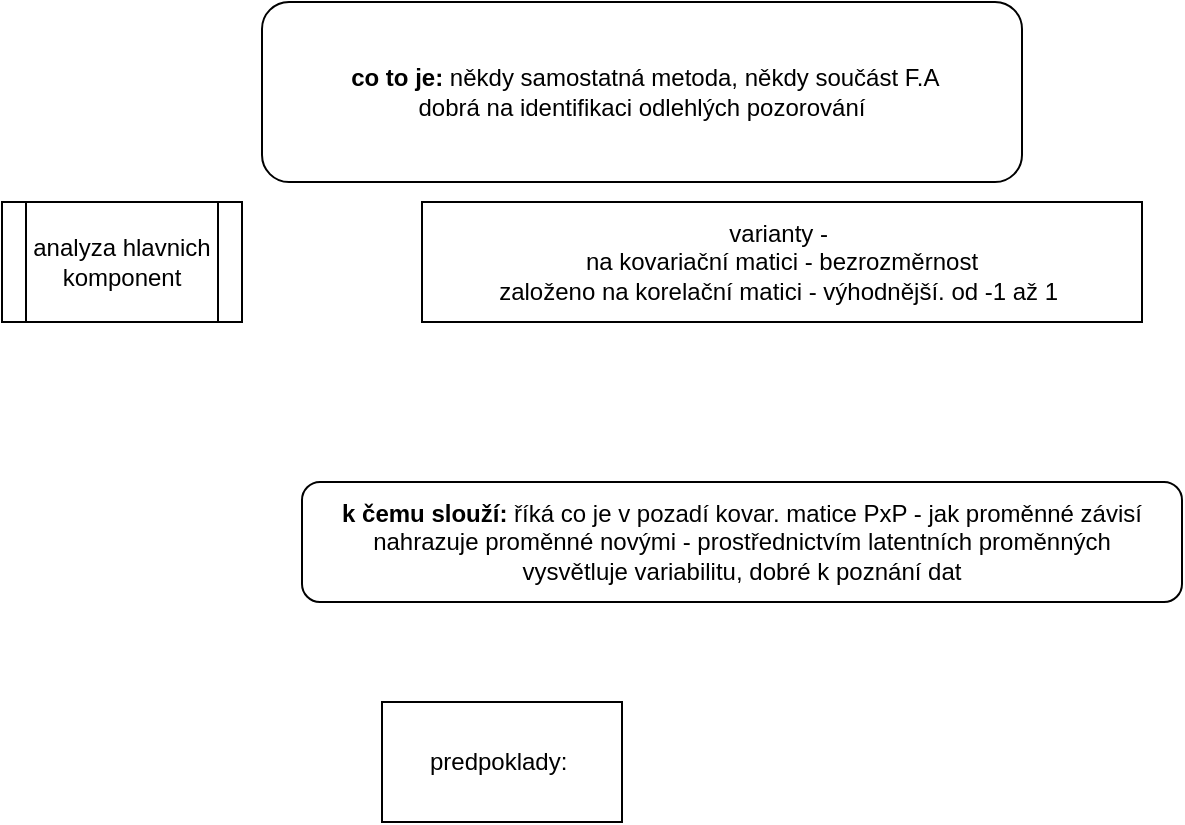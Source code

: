 <mxfile version="12.4.3" type="github" pages="1">
  <diagram id="y8Ra8WDpV--MmbTcDogs" name="Page-1">
    <mxGraphModel dx="1024" dy="566" grid="1" gridSize="10" guides="1" tooltips="1" connect="1" arrows="1" fold="1" page="1" pageScale="1" pageWidth="827" pageHeight="1169" math="0" shadow="0">
      <root>
        <mxCell id="0"/>
        <mxCell id="1" parent="0"/>
        <mxCell id="F72YbmFoQMziK-xgi5LF-1" value="varianty -&amp;nbsp;&lt;br&gt;na kovariační matici - bezrozměrnost&lt;br&gt;založeno na korelační matici - výhodnější. od -1 až 1&amp;nbsp;" style="rounded=0;whiteSpace=wrap;html=1;" vertex="1" parent="1">
          <mxGeometry x="480" y="150" width="360" height="60" as="geometry"/>
        </mxCell>
        <mxCell id="F72YbmFoQMziK-xgi5LF-2" value="analyza hlavnich komponent" style="shape=process;whiteSpace=wrap;html=1;backgroundOutline=1;" vertex="1" parent="1">
          <mxGeometry x="270" y="150" width="120" height="60" as="geometry"/>
        </mxCell>
        <mxCell id="F72YbmFoQMziK-xgi5LF-4" value="&lt;b&gt;&amp;nbsp;co to je:&lt;/b&gt; někdy samostatná metoda, někdy součást F.A&lt;br&gt;dobrá na identifikaci odlehlých pozorování&lt;br&gt;" style="rounded=1;whiteSpace=wrap;html=1;" vertex="1" parent="1">
          <mxGeometry x="400" y="50" width="380" height="90" as="geometry"/>
        </mxCell>
        <mxCell id="F72YbmFoQMziK-xgi5LF-5" value="&lt;b&gt;k čemu slouží:&lt;/b&gt; říká co je v pozadí kovar. matice PxP - jak proměnné závisí&lt;br&gt;nahrazuje proměnné novými - prostřednictvím latentních proměnných&lt;br&gt;vysvětluje variabilitu, dobré k poznání dat" style="rounded=1;whiteSpace=wrap;html=1;" vertex="1" parent="1">
          <mxGeometry x="420" y="290" width="440" height="60" as="geometry"/>
        </mxCell>
        <mxCell id="F72YbmFoQMziK-xgi5LF-6" value="predpoklady:&amp;nbsp;" style="rounded=0;whiteSpace=wrap;html=1;" vertex="1" parent="1">
          <mxGeometry x="460" y="400" width="120" height="60" as="geometry"/>
        </mxCell>
      </root>
    </mxGraphModel>
  </diagram>
</mxfile>
